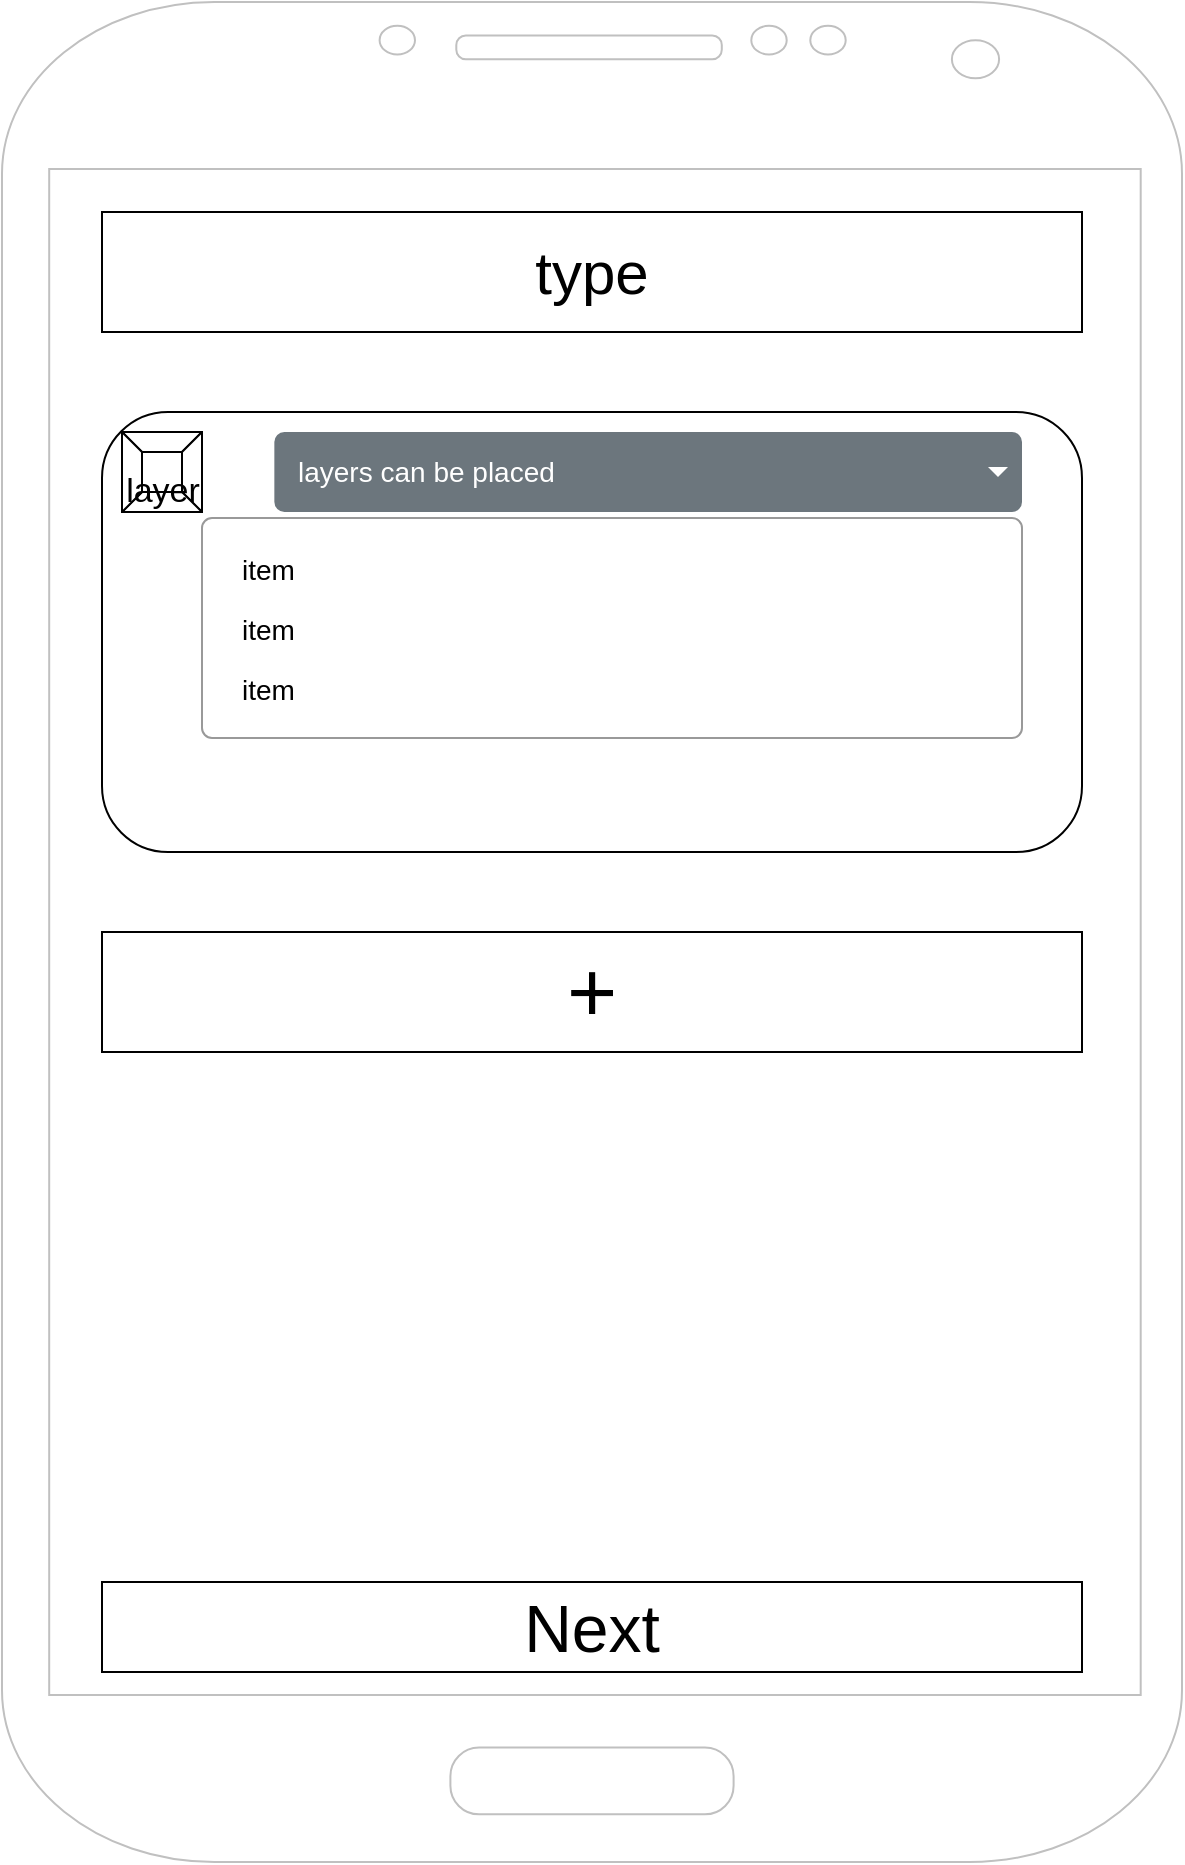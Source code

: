 <mxfile version="20.3.0" type="device"><diagram id="oUu6fIywYg_z34qvENUO" name="Page-1"><mxGraphModel dx="1586" dy="2133" grid="1" gridSize="10" guides="1" tooltips="1" connect="1" arrows="1" fold="1" page="1" pageScale="1" pageWidth="850" pageHeight="1100" math="0" shadow="0"><root><mxCell id="0"/><mxCell id="1" parent="0"/><mxCell id="ln-PFzvLRvAjCq2XHUa--20" value="restaurant" style="group" vertex="1" connectable="0" parent="1"><mxGeometry x="190" y="-215" width="590" height="930" as="geometry"/></mxCell><mxCell id="ln-PFzvLRvAjCq2XHUa--1" value="" style="verticalLabelPosition=bottom;verticalAlign=top;html=1;shadow=0;dashed=0;strokeWidth=1;shape=mxgraph.android.phone2;strokeColor=#c0c0c0;" vertex="1" parent="ln-PFzvLRvAjCq2XHUa--20"><mxGeometry width="590" height="930.0" as="geometry"/></mxCell><mxCell id="ln-PFzvLRvAjCq2XHUa--36" value="type" style="rounded=0;whiteSpace=wrap;html=1;fontSize=30;" vertex="1" parent="ln-PFzvLRvAjCq2XHUa--20"><mxGeometry x="50" y="105" width="490" height="60" as="geometry"/></mxCell><mxCell id="ln-PFzvLRvAjCq2XHUa--37" value="&lt;font style=&quot;font-size: 43px;&quot;&gt;+&lt;/font&gt;" style="rounded=0;whiteSpace=wrap;html=1;fontSize=30;" vertex="1" parent="ln-PFzvLRvAjCq2XHUa--20"><mxGeometry x="50" y="465" width="490" height="60" as="geometry"/></mxCell><mxCell id="ln-PFzvLRvAjCq2XHUa--48" value="&lt;font style=&quot;font-size: 33px;&quot;&gt;Next&lt;/font&gt;" style="rounded=0;whiteSpace=wrap;html=1;fontSize=17;" vertex="1" parent="ln-PFzvLRvAjCq2XHUa--20"><mxGeometry x="50" y="790" width="490" height="45" as="geometry"/></mxCell><mxCell id="ln-PFzvLRvAjCq2XHUa--38" value="" style="rounded=1;whiteSpace=wrap;html=1;fontSize=43;" vertex="1" parent="1"><mxGeometry x="240" y="-10" width="490" height="220" as="geometry"/></mxCell><mxCell id="ln-PFzvLRvAjCq2XHUa--46" value="&lt;font style=&quot;font-size: 17px;&quot;&gt;layer&lt;/font&gt;" style="labelPosition=center;verticalLabelPosition=middle;align=center;html=1;shape=mxgraph.basic.button;dx=10;fontSize=43;" vertex="1" parent="1"><mxGeometry x="250" width="40" height="40" as="geometry"/></mxCell><mxCell id="ln-PFzvLRvAjCq2XHUa--47" value="" style="group" vertex="1" connectable="0" parent="1"><mxGeometry x="290" width="410" height="153" as="geometry"/></mxCell><mxCell id="ln-PFzvLRvAjCq2XHUa--39" value="layers can be placed&amp;nbsp;" style="html=1;shadow=0;dashed=0;shape=mxgraph.bootstrap.rrect;rSize=5;strokeColor=none;strokeWidth=1;fillColor=#6C767D;fontColor=#ffffff;whiteSpace=wrap;align=left;verticalAlign=middle;fontStyle=0;fontSize=14;spacingLeft=10;" vertex="1" parent="ln-PFzvLRvAjCq2XHUa--47"><mxGeometry x="36.176" width="373.824" height="40" as="geometry"/></mxCell><mxCell id="ln-PFzvLRvAjCq2XHUa--40" value="" style="shape=triangle;direction=south;fillColor=#ffffff;strokeColor=none;perimeter=none;fontSize=43;" vertex="1" parent="ln-PFzvLRvAjCq2XHUa--39"><mxGeometry x="1" y="0.5" width="10" height="5" relative="1" as="geometry"><mxPoint x="-17" y="-2.5" as="offset"/></mxGeometry></mxCell><mxCell id="ln-PFzvLRvAjCq2XHUa--41" value="" style="html=1;shadow=0;dashed=0;shape=mxgraph.bootstrap.rrect;rSize=5;fillColor=#ffffff;strokeColor=#999999;fontSize=43;" vertex="1" parent="ln-PFzvLRvAjCq2XHUa--47"><mxGeometry y="43" width="410" height="110" as="geometry"/></mxCell><mxCell id="ln-PFzvLRvAjCq2XHUa--42" value="item" style="fillColor=none;strokeColor=none;align=left;spacing=20;fontSize=14;" vertex="1" parent="ln-PFzvLRvAjCq2XHUa--41"><mxGeometry width="170" height="30" relative="1" as="geometry"><mxPoint y="10" as="offset"/></mxGeometry></mxCell><mxCell id="ln-PFzvLRvAjCq2XHUa--43" value="item" style="fillColor=none;strokeColor=none;align=left;spacing=20;fontSize=14;" vertex="1" parent="ln-PFzvLRvAjCq2XHUa--41"><mxGeometry width="170" height="30" relative="1" as="geometry"><mxPoint y="40" as="offset"/></mxGeometry></mxCell><mxCell id="ln-PFzvLRvAjCq2XHUa--44" value="item" style="fillColor=none;strokeColor=none;align=left;spacing=20;fontSize=14;" vertex="1" parent="ln-PFzvLRvAjCq2XHUa--41"><mxGeometry width="170" height="30" relative="1" as="geometry"><mxPoint y="70" as="offset"/></mxGeometry></mxCell></root></mxGraphModel></diagram></mxfile>
